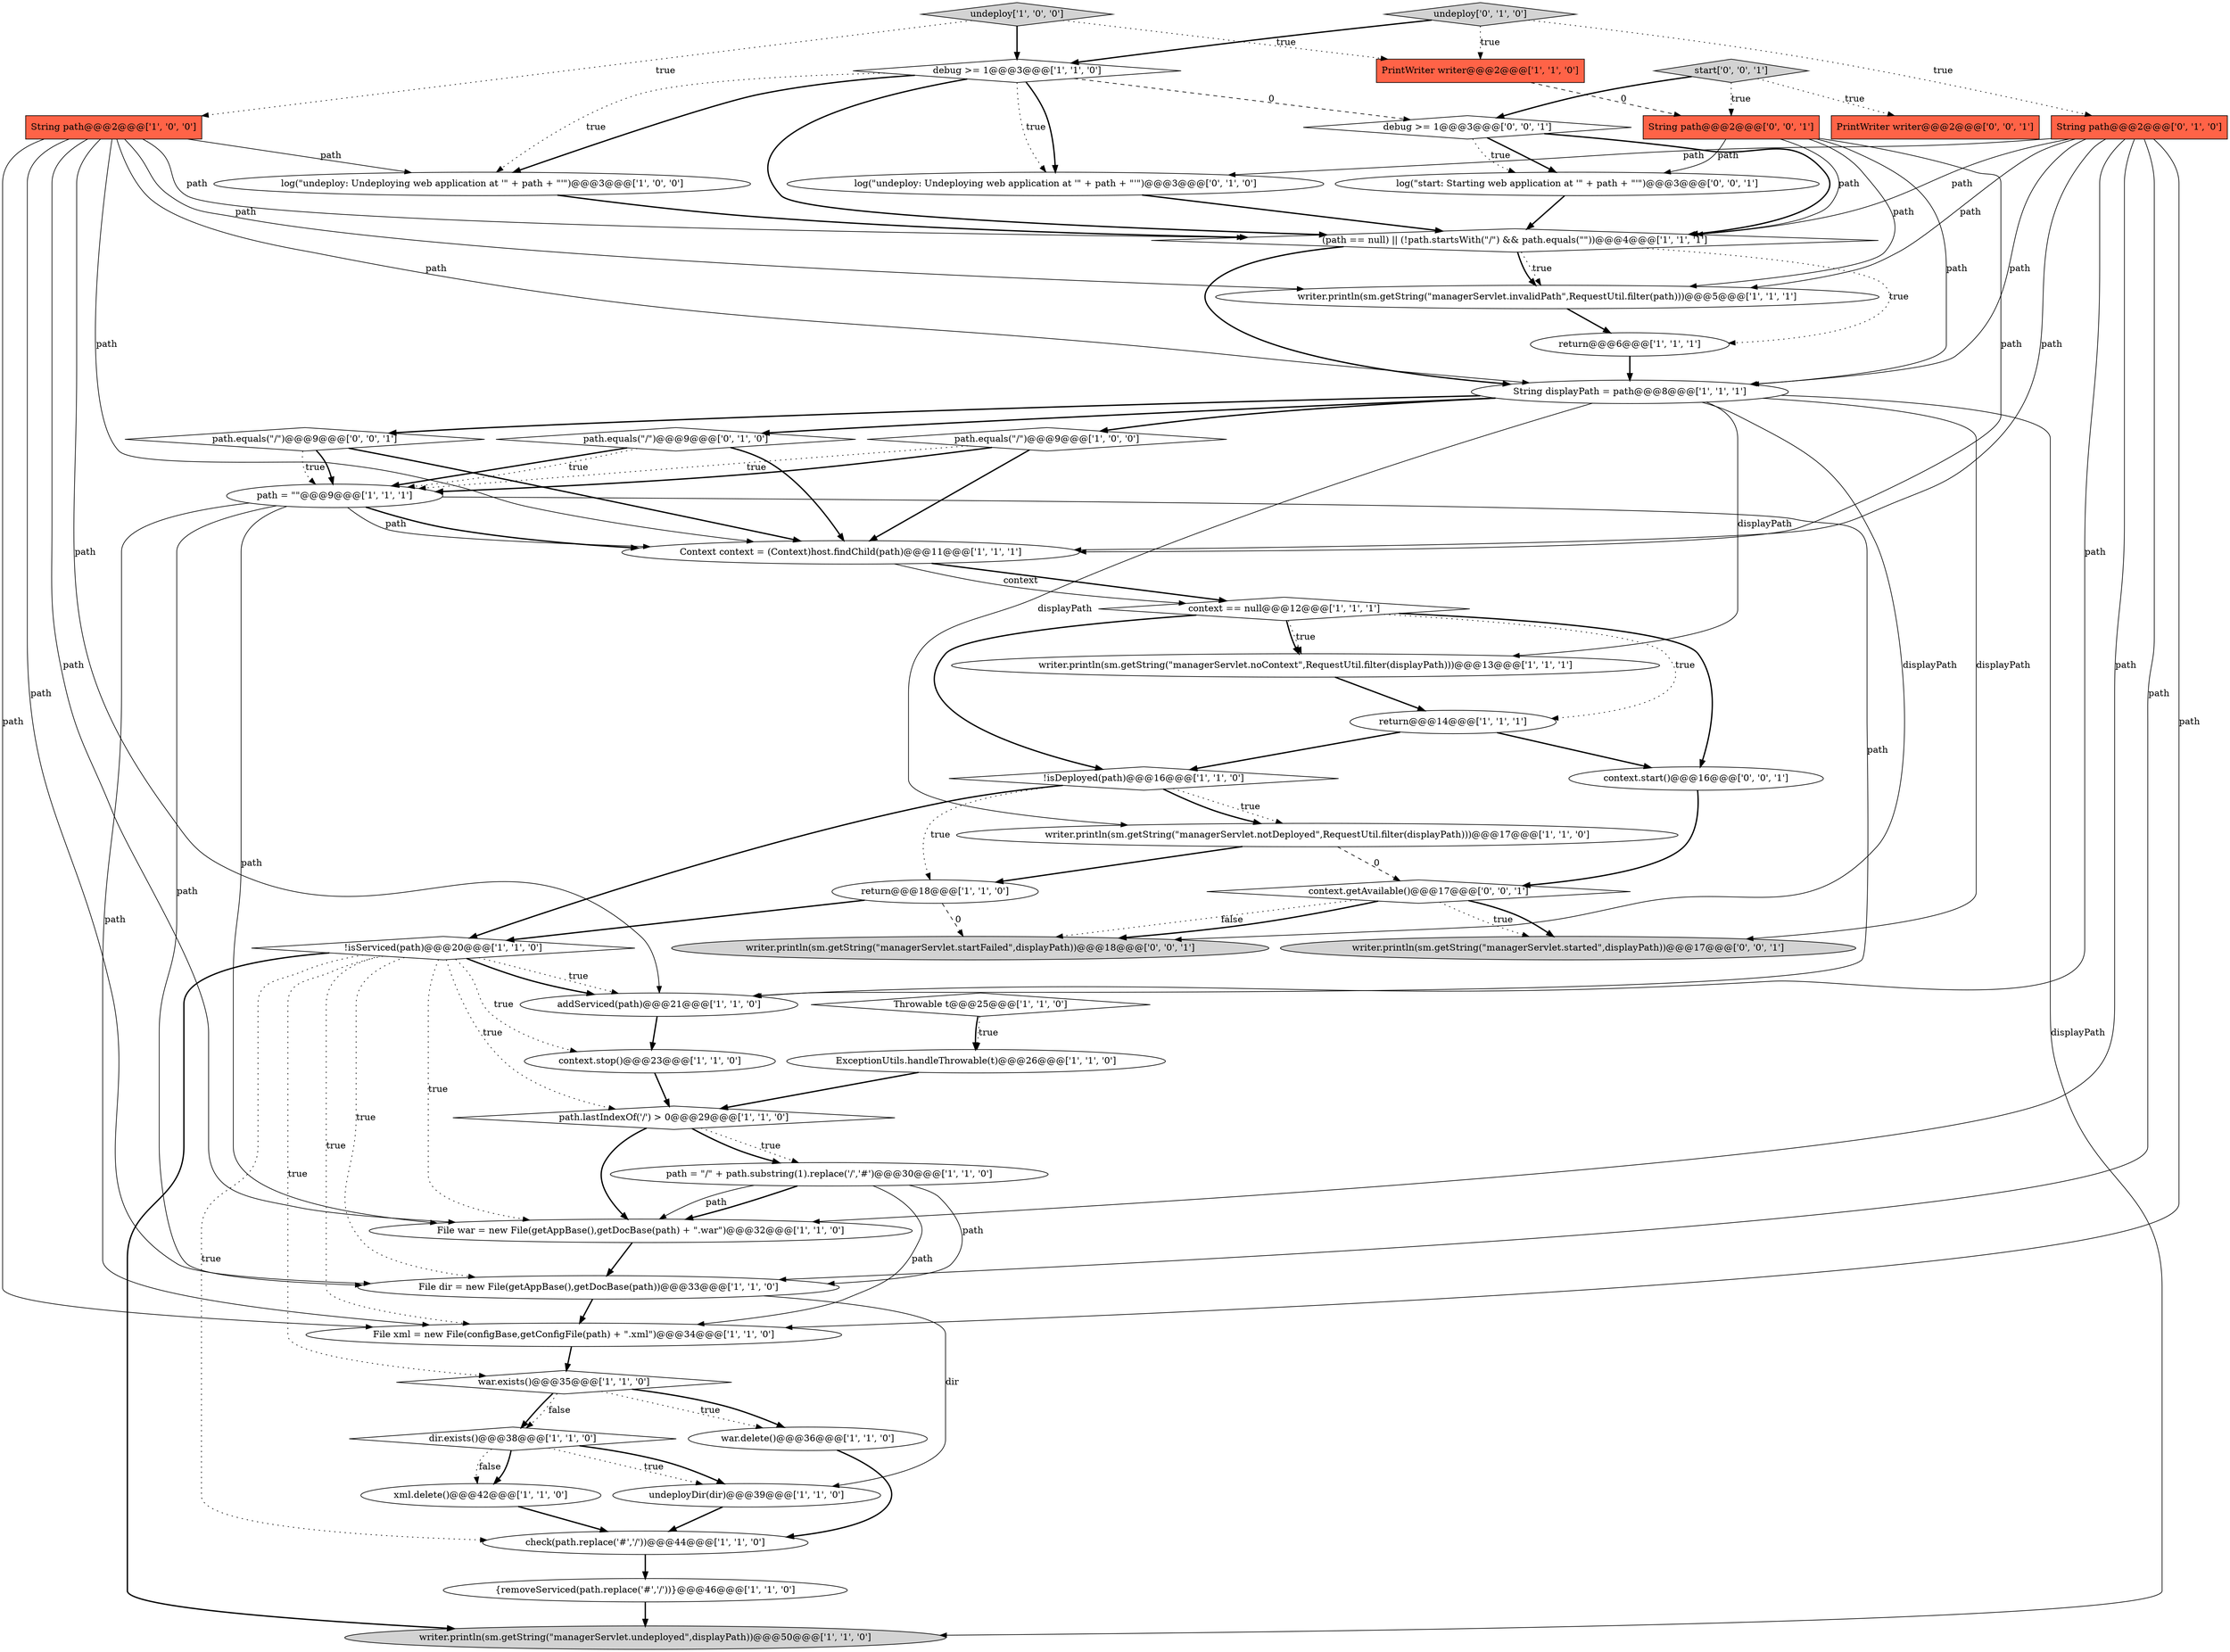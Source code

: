 digraph {
3 [style = filled, label = "return@@@18@@@['1', '1', '0']", fillcolor = white, shape = ellipse image = "AAA0AAABBB1BBB"];
34 [style = filled, label = "war.delete()@@@36@@@['1', '1', '0']", fillcolor = white, shape = ellipse image = "AAA0AAABBB1BBB"];
10 [style = filled, label = "addServiced(path)@@@21@@@['1', '1', '0']", fillcolor = white, shape = ellipse image = "AAA0AAABBB1BBB"];
44 [style = filled, label = "context.getAvailable()@@@17@@@['0', '0', '1']", fillcolor = white, shape = diamond image = "AAA0AAABBB3BBB"];
14 [style = filled, label = "writer.println(sm.getString(\"managerServlet.undeployed\",displayPath))@@@50@@@['1', '1', '0']", fillcolor = lightgray, shape = ellipse image = "AAA0AAABBB1BBB"];
39 [style = filled, label = "path.equals(\"/\")@@@9@@@['0', '1', '0']", fillcolor = white, shape = diamond image = "AAA0AAABBB2BBB"];
25 [style = filled, label = "debug >= 1@@@3@@@['1', '1', '0']", fillcolor = white, shape = diamond image = "AAA0AAABBB1BBB"];
36 [style = filled, label = "undeploy['0', '1', '0']", fillcolor = lightgray, shape = diamond image = "AAA0AAABBB2BBB"];
32 [style = filled, label = "writer.println(sm.getString(\"managerServlet.noContext\",RequestUtil.filter(displayPath)))@@@13@@@['1', '1', '1']", fillcolor = white, shape = ellipse image = "AAA0AAABBB1BBB"];
19 [style = filled, label = "Context context = (Context)host.findChild(path)@@@11@@@['1', '1', '1']", fillcolor = white, shape = ellipse image = "AAA0AAABBB1BBB"];
28 [style = filled, label = "File war = new File(getAppBase(),getDocBase(path) + \".war\")@@@32@@@['1', '1', '0']", fillcolor = white, shape = ellipse image = "AAA0AAABBB1BBB"];
12 [style = filled, label = "String path@@@2@@@['1', '0', '0']", fillcolor = tomato, shape = box image = "AAA0AAABBB1BBB"];
1 [style = filled, label = "dir.exists()@@@38@@@['1', '1', '0']", fillcolor = white, shape = diamond image = "AAA0AAABBB1BBB"];
29 [style = filled, label = "path.lastIndexOf('/') > 0@@@29@@@['1', '1', '0']", fillcolor = white, shape = diamond image = "AAA0AAABBB1BBB"];
35 [style = filled, label = "xml.delete()@@@42@@@['1', '1', '0']", fillcolor = white, shape = ellipse image = "AAA0AAABBB1BBB"];
42 [style = filled, label = "PrintWriter writer@@@2@@@['0', '0', '1']", fillcolor = tomato, shape = box image = "AAA0AAABBB3BBB"];
21 [style = filled, label = "check(path.replace('#','/'))@@@44@@@['1', '1', '0']", fillcolor = white, shape = ellipse image = "AAA0AAABBB1BBB"];
30 [style = filled, label = "path = \"/\" + path.substring(1).replace('/','#')@@@30@@@['1', '1', '0']", fillcolor = white, shape = ellipse image = "AAA0AAABBB1BBB"];
31 [style = filled, label = "(path == null) || (!path.startsWith(\"/\") && path.equals(\"\"))@@@4@@@['1', '1', '1']", fillcolor = white, shape = diamond image = "AAA0AAABBB1BBB"];
0 [style = filled, label = "log(\"undeploy: Undeploying web application at '\" + path + \"'\")@@@3@@@['1', '0', '0']", fillcolor = white, shape = ellipse image = "AAA0AAABBB1BBB"];
15 [style = filled, label = "return@@@14@@@['1', '1', '1']", fillcolor = white, shape = ellipse image = "AAA0AAABBB1BBB"];
47 [style = filled, label = "debug >= 1@@@3@@@['0', '0', '1']", fillcolor = white, shape = diamond image = "AAA0AAABBB3BBB"];
7 [style = filled, label = "Throwable t@@@25@@@['1', '1', '0']", fillcolor = white, shape = diamond image = "AAA0AAABBB1BBB"];
41 [style = filled, label = "writer.println(sm.getString(\"managerServlet.started\",displayPath))@@@17@@@['0', '0', '1']", fillcolor = lightgray, shape = ellipse image = "AAA0AAABBB3BBB"];
2 [style = filled, label = "path.equals(\"/\")@@@9@@@['1', '0', '0']", fillcolor = white, shape = diamond image = "AAA0AAABBB1BBB"];
26 [style = filled, label = "return@@@6@@@['1', '1', '1']", fillcolor = white, shape = ellipse image = "AAA0AAABBB1BBB"];
45 [style = filled, label = "writer.println(sm.getString(\"managerServlet.startFailed\",displayPath))@@@18@@@['0', '0', '1']", fillcolor = lightgray, shape = ellipse image = "AAA0AAABBB3BBB"];
13 [style = filled, label = "PrintWriter writer@@@2@@@['1', '1', '0']", fillcolor = tomato, shape = box image = "AAA0AAABBB1BBB"];
37 [style = filled, label = "String path@@@2@@@['0', '1', '0']", fillcolor = tomato, shape = box image = "AAA0AAABBB2BBB"];
17 [style = filled, label = "context.stop()@@@23@@@['1', '1', '0']", fillcolor = white, shape = ellipse image = "AAA0AAABBB1BBB"];
20 [style = filled, label = "war.exists()@@@35@@@['1', '1', '0']", fillcolor = white, shape = diamond image = "AAA0AAABBB1BBB"];
49 [style = filled, label = "start['0', '0', '1']", fillcolor = lightgray, shape = diamond image = "AAA0AAABBB3BBB"];
6 [style = filled, label = "undeployDir(dir)@@@39@@@['1', '1', '0']", fillcolor = white, shape = ellipse image = "AAA0AAABBB1BBB"];
5 [style = filled, label = "ExceptionUtils.handleThrowable(t)@@@26@@@['1', '1', '0']", fillcolor = white, shape = ellipse image = "AAA0AAABBB1BBB"];
9 [style = filled, label = "{removeServiced(path.replace('#','/'))}@@@46@@@['1', '1', '0']", fillcolor = white, shape = ellipse image = "AAA0AAABBB1BBB"];
48 [style = filled, label = "String path@@@2@@@['0', '0', '1']", fillcolor = tomato, shape = box image = "AAA0AAABBB3BBB"];
8 [style = filled, label = "writer.println(sm.getString(\"managerServlet.notDeployed\",RequestUtil.filter(displayPath)))@@@17@@@['1', '1', '0']", fillcolor = white, shape = ellipse image = "AAA0AAABBB1BBB"];
38 [style = filled, label = "log(\"undeploy: Undeploying web application at '\" + path + \"'\")@@@3@@@['0', '1', '0']", fillcolor = white, shape = ellipse image = "AAA0AAABBB2BBB"];
16 [style = filled, label = "writer.println(sm.getString(\"managerServlet.invalidPath\",RequestUtil.filter(path)))@@@5@@@['1', '1', '1']", fillcolor = white, shape = ellipse image = "AAA0AAABBB1BBB"];
24 [style = filled, label = "File xml = new File(configBase,getConfigFile(path) + \".xml\")@@@34@@@['1', '1', '0']", fillcolor = white, shape = ellipse image = "AAA0AAABBB1BBB"];
11 [style = filled, label = "!isServiced(path)@@@20@@@['1', '1', '0']", fillcolor = white, shape = diamond image = "AAA0AAABBB1BBB"];
40 [style = filled, label = "log(\"start: Starting web application at '\" + path + \"'\")@@@3@@@['0', '0', '1']", fillcolor = white, shape = ellipse image = "AAA0AAABBB3BBB"];
22 [style = filled, label = "context == null@@@12@@@['1', '1', '1']", fillcolor = white, shape = diamond image = "AAA0AAABBB1BBB"];
43 [style = filled, label = "path.equals(\"/\")@@@9@@@['0', '0', '1']", fillcolor = white, shape = diamond image = "AAA0AAABBB3BBB"];
18 [style = filled, label = "undeploy['1', '0', '0']", fillcolor = lightgray, shape = diamond image = "AAA0AAABBB1BBB"];
27 [style = filled, label = "path = \"\"@@@9@@@['1', '1', '1']", fillcolor = white, shape = ellipse image = "AAA0AAABBB1BBB"];
46 [style = filled, label = "context.start()@@@16@@@['0', '0', '1']", fillcolor = white, shape = ellipse image = "AAA0AAABBB3BBB"];
23 [style = filled, label = "!isDeployed(path)@@@16@@@['1', '1', '0']", fillcolor = white, shape = diamond image = "AAA0AAABBB1BBB"];
4 [style = filled, label = "String displayPath = path@@@8@@@['1', '1', '1']", fillcolor = white, shape = ellipse image = "AAA0AAABBB1BBB"];
33 [style = filled, label = "File dir = new File(getAppBase(),getDocBase(path))@@@33@@@['1', '1', '0']", fillcolor = white, shape = ellipse image = "AAA0AAABBB1BBB"];
12->19 [style = solid, label="path"];
46->44 [style = bold, label=""];
48->19 [style = solid, label="path"];
37->38 [style = solid, label="path"];
27->24 [style = solid, label="path"];
39->27 [style = bold, label=""];
19->22 [style = bold, label=""];
12->16 [style = solid, label="path"];
11->21 [style = dotted, label="true"];
3->45 [style = dashed, label="0"];
37->31 [style = solid, label="path"];
19->22 [style = solid, label="context"];
37->19 [style = solid, label="path"];
44->45 [style = dotted, label="false"];
20->1 [style = bold, label=""];
4->2 [style = bold, label=""];
18->13 [style = dotted, label="true"];
6->21 [style = bold, label=""];
37->16 [style = solid, label="path"];
31->16 [style = dotted, label="true"];
25->0 [style = dotted, label="true"];
44->41 [style = bold, label=""];
49->47 [style = bold, label=""];
8->44 [style = dashed, label="0"];
9->14 [style = bold, label=""];
5->29 [style = bold, label=""];
12->10 [style = solid, label="path"];
35->21 [style = bold, label=""];
27->19 [style = bold, label=""];
33->6 [style = solid, label="dir"];
33->24 [style = bold, label=""];
37->4 [style = solid, label="path"];
23->3 [style = dotted, label="true"];
22->15 [style = dotted, label="true"];
20->34 [style = dotted, label="true"];
37->33 [style = solid, label="path"];
37->10 [style = solid, label="path"];
11->24 [style = dotted, label="true"];
11->10 [style = dotted, label="true"];
10->17 [style = bold, label=""];
4->45 [style = solid, label="displayPath"];
27->33 [style = solid, label="path"];
15->23 [style = bold, label=""];
11->29 [style = dotted, label="true"];
30->33 [style = solid, label="path"];
26->4 [style = bold, label=""];
12->31 [style = solid, label="path"];
8->3 [style = bold, label=""];
7->5 [style = dotted, label="true"];
30->24 [style = solid, label="path"];
47->40 [style = bold, label=""];
28->33 [style = bold, label=""];
48->31 [style = solid, label="path"];
43->27 [style = dotted, label="true"];
43->19 [style = bold, label=""];
31->26 [style = dotted, label="true"];
47->31 [style = bold, label=""];
38->31 [style = bold, label=""];
2->27 [style = bold, label=""];
43->27 [style = bold, label=""];
4->41 [style = solid, label="displayPath"];
30->28 [style = bold, label=""];
27->19 [style = solid, label="path"];
13->48 [style = dashed, label="0"];
39->19 [style = bold, label=""];
12->28 [style = solid, label="path"];
49->42 [style = dotted, label="true"];
31->16 [style = bold, label=""];
34->21 [style = bold, label=""];
37->24 [style = solid, label="path"];
11->33 [style = dotted, label="true"];
2->27 [style = dotted, label="true"];
24->20 [style = bold, label=""];
36->13 [style = dotted, label="true"];
4->8 [style = solid, label="displayPath"];
47->40 [style = dotted, label="true"];
40->31 [style = bold, label=""];
11->17 [style = dotted, label="true"];
11->14 [style = bold, label=""];
48->16 [style = solid, label="path"];
22->32 [style = bold, label=""];
31->4 [style = bold, label=""];
44->41 [style = dotted, label="true"];
30->28 [style = solid, label="path"];
2->19 [style = bold, label=""];
11->10 [style = bold, label=""];
15->46 [style = bold, label=""];
25->38 [style = dotted, label="true"];
12->4 [style = solid, label="path"];
29->30 [style = dotted, label="true"];
11->20 [style = dotted, label="true"];
4->32 [style = solid, label="displayPath"];
7->5 [style = bold, label=""];
25->31 [style = bold, label=""];
25->0 [style = bold, label=""];
12->0 [style = solid, label="path"];
21->9 [style = bold, label=""];
27->28 [style = solid, label="path"];
17->29 [style = bold, label=""];
27->10 [style = solid, label="path"];
20->34 [style = bold, label=""];
37->28 [style = solid, label="path"];
12->33 [style = solid, label="path"];
29->30 [style = bold, label=""];
39->27 [style = dotted, label="true"];
3->11 [style = bold, label=""];
22->32 [style = dotted, label="true"];
16->26 [style = bold, label=""];
12->24 [style = solid, label="path"];
29->28 [style = bold, label=""];
4->39 [style = bold, label=""];
44->45 [style = bold, label=""];
18->25 [style = bold, label=""];
25->38 [style = bold, label=""];
23->11 [style = bold, label=""];
22->46 [style = bold, label=""];
11->28 [style = dotted, label="true"];
1->6 [style = dotted, label="true"];
1->6 [style = bold, label=""];
48->40 [style = solid, label="path"];
18->12 [style = dotted, label="true"];
0->31 [style = bold, label=""];
36->37 [style = dotted, label="true"];
25->47 [style = dashed, label="0"];
4->14 [style = solid, label="displayPath"];
23->8 [style = dotted, label="true"];
23->8 [style = bold, label=""];
1->35 [style = bold, label=""];
49->48 [style = dotted, label="true"];
1->35 [style = dotted, label="false"];
4->43 [style = bold, label=""];
48->4 [style = solid, label="path"];
20->1 [style = dotted, label="false"];
22->23 [style = bold, label=""];
32->15 [style = bold, label=""];
36->25 [style = bold, label=""];
}
